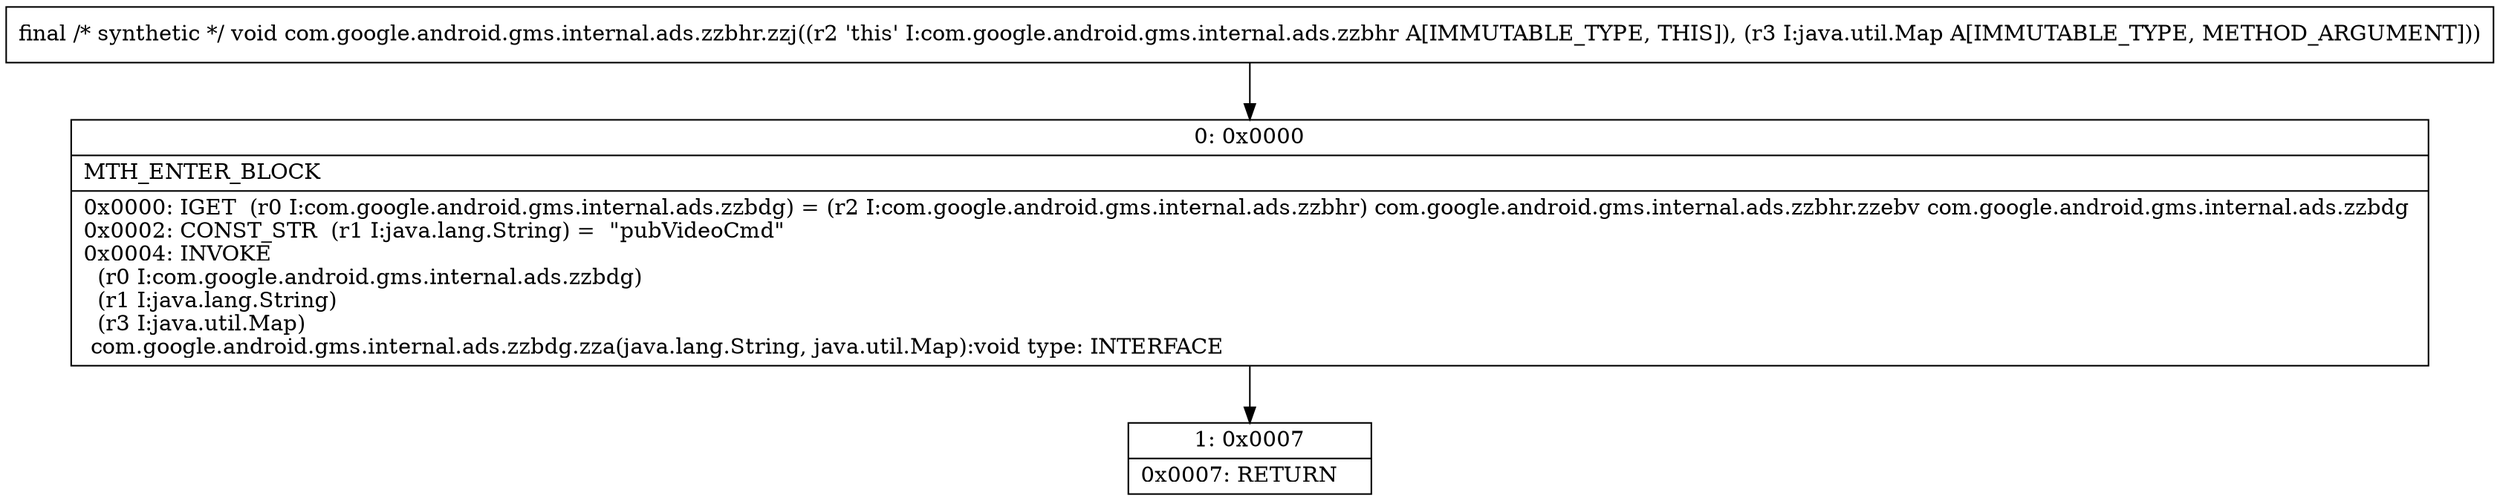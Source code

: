 digraph "CFG forcom.google.android.gms.internal.ads.zzbhr.zzj(Ljava\/util\/Map;)V" {
Node_0 [shape=record,label="{0\:\ 0x0000|MTH_ENTER_BLOCK\l|0x0000: IGET  (r0 I:com.google.android.gms.internal.ads.zzbdg) = (r2 I:com.google.android.gms.internal.ads.zzbhr) com.google.android.gms.internal.ads.zzbhr.zzebv com.google.android.gms.internal.ads.zzbdg \l0x0002: CONST_STR  (r1 I:java.lang.String) =  \"pubVideoCmd\" \l0x0004: INVOKE  \l  (r0 I:com.google.android.gms.internal.ads.zzbdg)\l  (r1 I:java.lang.String)\l  (r3 I:java.util.Map)\l com.google.android.gms.internal.ads.zzbdg.zza(java.lang.String, java.util.Map):void type: INTERFACE \l}"];
Node_1 [shape=record,label="{1\:\ 0x0007|0x0007: RETURN   \l}"];
MethodNode[shape=record,label="{final \/* synthetic *\/ void com.google.android.gms.internal.ads.zzbhr.zzj((r2 'this' I:com.google.android.gms.internal.ads.zzbhr A[IMMUTABLE_TYPE, THIS]), (r3 I:java.util.Map A[IMMUTABLE_TYPE, METHOD_ARGUMENT])) }"];
MethodNode -> Node_0;
Node_0 -> Node_1;
}

